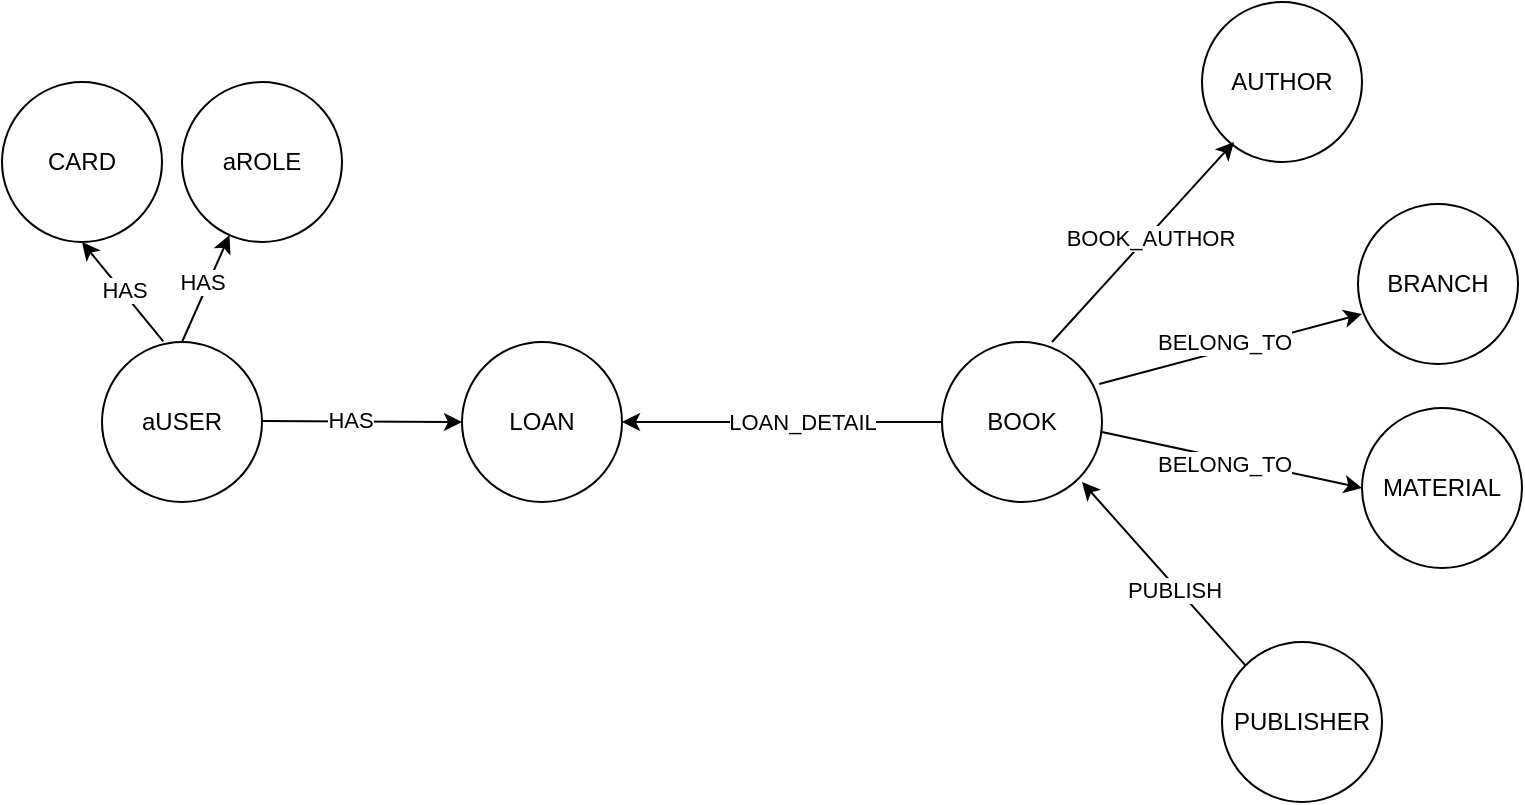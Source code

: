 <mxfile version="13.5.7" type="device"><diagram id="YZhdaGoDu_FwGltZa3Ju" name="Page-1"><mxGraphModel dx="768" dy="522" grid="1" gridSize="10" guides="1" tooltips="1" connect="1" arrows="1" fold="1" page="1" pageScale="1" pageWidth="850" pageHeight="1100" math="0" shadow="0"><root><mxCell id="0"/><mxCell id="1" parent="0"/><mxCell id="kxaAyAHsFC_HAAerPT98-1" value="BOOK" style="ellipse;whiteSpace=wrap;html=1;aspect=fixed;" parent="1" vertex="1"><mxGeometry x="480" y="450" width="80" height="80" as="geometry"/></mxCell><mxCell id="kxaAyAHsFC_HAAerPT98-2" value="BRANCH" style="ellipse;whiteSpace=wrap;html=1;aspect=fixed;" parent="1" vertex="1"><mxGeometry x="688" y="381" width="80" height="80" as="geometry"/></mxCell><mxCell id="kxaAyAHsFC_HAAerPT98-3" value="PUBLISHER" style="ellipse;whiteSpace=wrap;html=1;aspect=fixed;" parent="1" vertex="1"><mxGeometry x="620" y="600" width="80" height="80" as="geometry"/></mxCell><mxCell id="kxaAyAHsFC_HAAerPT98-4" value="MATERIAL" style="ellipse;whiteSpace=wrap;html=1;aspect=fixed;" parent="1" vertex="1"><mxGeometry x="690" y="483" width="80" height="80" as="geometry"/></mxCell><mxCell id="kxaAyAHsFC_HAAerPT98-5" value="AUTHOR" style="ellipse;whiteSpace=wrap;html=1;aspect=fixed;" parent="1" vertex="1"><mxGeometry x="610" y="280" width="80" height="80" as="geometry"/></mxCell><mxCell id="kxaAyAHsFC_HAAerPT98-8" value="LOAN" style="ellipse;whiteSpace=wrap;html=1;aspect=fixed;" parent="1" vertex="1"><mxGeometry x="240" y="450" width="80" height="80" as="geometry"/></mxCell><mxCell id="kxaAyAHsFC_HAAerPT98-9" value="aUSER" style="ellipse;whiteSpace=wrap;html=1;aspect=fixed;" parent="1" vertex="1"><mxGeometry x="60" y="450" width="80" height="80" as="geometry"/></mxCell><mxCell id="kxaAyAHsFC_HAAerPT98-10" value="aROLE" style="ellipse;whiteSpace=wrap;html=1;aspect=fixed;" parent="1" vertex="1"><mxGeometry x="100" y="320" width="80" height="80" as="geometry"/></mxCell><mxCell id="kxaAyAHsFC_HAAerPT98-11" value="CARD" style="ellipse;whiteSpace=wrap;html=1;aspect=fixed;" parent="1" vertex="1"><mxGeometry x="10" y="320" width="80" height="80" as="geometry"/></mxCell><mxCell id="kxaAyAHsFC_HAAerPT98-16" value="" style="endArrow=classic;html=1;exitX=0;exitY=0;exitDx=0;exitDy=0;" parent="1" source="kxaAyAHsFC_HAAerPT98-3" edge="1"><mxGeometry width="50" height="50" relative="1" as="geometry"><mxPoint x="550" y="550" as="sourcePoint"/><mxPoint x="550" y="520" as="targetPoint"/></mxGeometry></mxCell><mxCell id="kxaAyAHsFC_HAAerPT98-17" value="PUBLISH" style="edgeLabel;html=1;align=center;verticalAlign=middle;resizable=0;points=[];" parent="kxaAyAHsFC_HAAerPT98-16" vertex="1" connectable="0"><mxGeometry x="-0.307" y="2" relative="1" as="geometry"><mxPoint x="-6" y="-8" as="offset"/></mxGeometry></mxCell><mxCell id="kxaAyAHsFC_HAAerPT98-18" value="" style="endArrow=classic;html=1;entryX=0;entryY=0.5;entryDx=0;entryDy=0;" parent="1" target="kxaAyAHsFC_HAAerPT98-4" edge="1"><mxGeometry width="50" height="50" relative="1" as="geometry"><mxPoint x="560" y="495" as="sourcePoint"/><mxPoint x="670" y="485" as="targetPoint"/></mxGeometry></mxCell><mxCell id="kxaAyAHsFC_HAAerPT98-19" value="BELONG_TO" style="edgeLabel;html=1;align=center;verticalAlign=middle;resizable=0;points=[];" parent="kxaAyAHsFC_HAAerPT98-18" vertex="1" connectable="0"><mxGeometry x="-0.238" y="3" relative="1" as="geometry"><mxPoint x="10.33" y="8.5" as="offset"/></mxGeometry></mxCell><mxCell id="kxaAyAHsFC_HAAerPT98-20" value="" style="endArrow=classic;html=1;" parent="1" edge="1"><mxGeometry width="50" height="50" relative="1" as="geometry"><mxPoint x="535" y="450" as="sourcePoint"/><mxPoint x="626" y="350" as="targetPoint"/></mxGeometry></mxCell><mxCell id="kxaAyAHsFC_HAAerPT98-21" value="BOOK_AUTHOR" style="edgeLabel;html=1;align=center;verticalAlign=middle;resizable=0;points=[];" parent="kxaAyAHsFC_HAAerPT98-20" vertex="1" connectable="0"><mxGeometry x="-0.401" y="-1" relative="1" as="geometry"><mxPoint x="20.28" y="-22.99" as="offset"/></mxGeometry></mxCell><mxCell id="kxaAyAHsFC_HAAerPT98-24" value="" style="endArrow=classic;html=1;exitX=0;exitY=0.5;exitDx=0;exitDy=0;entryX=1;entryY=0.5;entryDx=0;entryDy=0;" parent="1" source="kxaAyAHsFC_HAAerPT98-1" edge="1" target="kxaAyAHsFC_HAAerPT98-8"><mxGeometry width="50" height="50" relative="1" as="geometry"><mxPoint x="360" y="500" as="sourcePoint"/><mxPoint x="260" y="360" as="targetPoint"/></mxGeometry></mxCell><mxCell id="kxaAyAHsFC_HAAerPT98-25" value="LOAN_DETAIL" style="edgeLabel;html=1;align=center;verticalAlign=middle;resizable=0;points=[];" parent="kxaAyAHsFC_HAAerPT98-24" vertex="1" connectable="0"><mxGeometry x="-0.401" y="-1" relative="1" as="geometry"><mxPoint x="-22" y="1" as="offset"/></mxGeometry></mxCell><mxCell id="kxaAyAHsFC_HAAerPT98-28" value="" style="endArrow=classic;html=1;" parent="1" edge="1"><mxGeometry width="50" height="50" relative="1" as="geometry"><mxPoint x="140" y="489.5" as="sourcePoint"/><mxPoint x="240" y="490" as="targetPoint"/></mxGeometry></mxCell><mxCell id="kxaAyAHsFC_HAAerPT98-29" value="HAS" style="edgeLabel;html=1;align=center;verticalAlign=middle;resizable=0;points=[];" parent="kxaAyAHsFC_HAAerPT98-28" vertex="1" connectable="0"><mxGeometry x="-0.238" y="3" relative="1" as="geometry"><mxPoint x="6" y="2" as="offset"/></mxGeometry></mxCell><mxCell id="kxaAyAHsFC_HAAerPT98-30" value="" style="endArrow=classic;html=1;exitX=0.5;exitY=0;exitDx=0;exitDy=0;" parent="1" source="kxaAyAHsFC_HAAerPT98-9" target="kxaAyAHsFC_HAAerPT98-10" edge="1"><mxGeometry width="50" height="50" relative="1" as="geometry"><mxPoint x="110" y="410" as="sourcePoint"/><mxPoint x="170" y="450" as="targetPoint"/></mxGeometry></mxCell><mxCell id="kxaAyAHsFC_HAAerPT98-31" value="HAS" style="edgeLabel;html=1;align=center;verticalAlign=middle;resizable=0;points=[];" parent="kxaAyAHsFC_HAAerPT98-30" vertex="1" connectable="0"><mxGeometry x="0.402" y="-4" relative="1" as="geometry"><mxPoint x="-10.22" y="5.84" as="offset"/></mxGeometry></mxCell><mxCell id="kxaAyAHsFC_HAAerPT98-32" value="" style="endArrow=classic;html=1;exitX=0.383;exitY=-0.004;exitDx=0;exitDy=0;exitPerimeter=0;entryX=0.5;entryY=1;entryDx=0;entryDy=0;" parent="1" source="kxaAyAHsFC_HAAerPT98-9" target="kxaAyAHsFC_HAAerPT98-11" edge="1"><mxGeometry width="50" height="50" relative="1" as="geometry"><mxPoint x="90" y="405" as="sourcePoint"/><mxPoint x="60" y="410" as="targetPoint"/></mxGeometry></mxCell><mxCell id="kxaAyAHsFC_HAAerPT98-33" value="HAS" style="edgeLabel;html=1;align=center;verticalAlign=middle;resizable=0;points=[];" parent="kxaAyAHsFC_HAAerPT98-32" vertex="1" connectable="0"><mxGeometry x="0.402" y="-4" relative="1" as="geometry"><mxPoint x="5.52" y="11.28" as="offset"/></mxGeometry></mxCell><mxCell id="mcl9ZOBdvcn49MuUQSly-2" value="" style="endArrow=classic;html=1;exitX=0.983;exitY=0.263;exitDx=0;exitDy=0;exitPerimeter=0;" parent="1" source="kxaAyAHsFC_HAAerPT98-1" edge="1"><mxGeometry width="50" height="50" relative="1" as="geometry"><mxPoint x="620" y="430" as="sourcePoint"/><mxPoint x="690" y="436" as="targetPoint"/></mxGeometry></mxCell><mxCell id="mcl9ZOBdvcn49MuUQSly-3" value="BELONG_TO" style="edgeLabel;html=1;align=center;verticalAlign=middle;resizable=0;points=[];" parent="mcl9ZOBdvcn49MuUQSly-2" vertex="1" connectable="0"><mxGeometry x="-0.238" y="3" relative="1" as="geometry"><mxPoint x="12.94" y="-4.76" as="offset"/></mxGeometry></mxCell></root></mxGraphModel></diagram></mxfile>